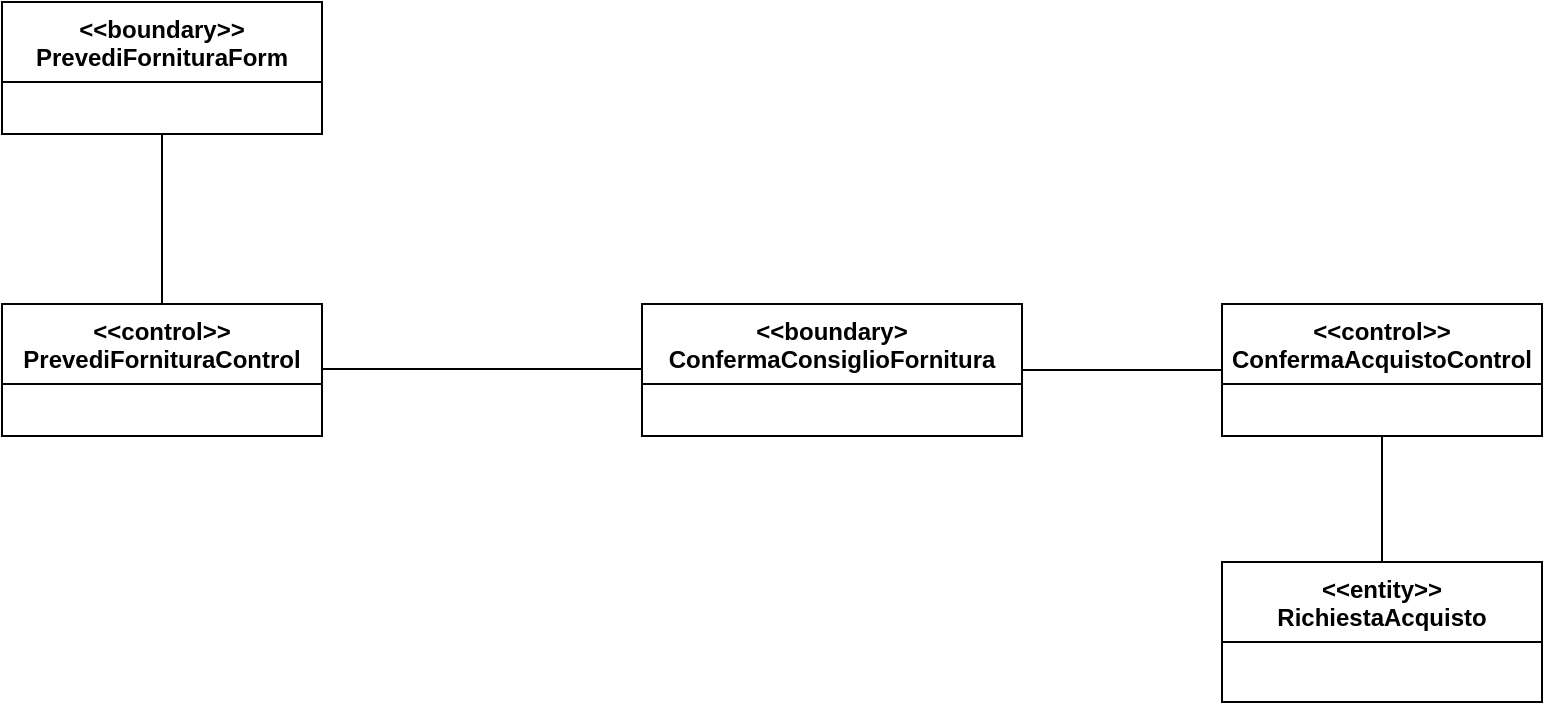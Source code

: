 <mxfile version="13.10.1" type="device"><diagram id="VEALCeUwF3XGAOeQOOFP" name="Page-1"><mxGraphModel dx="1038" dy="624" grid="1" gridSize="10" guides="1" tooltips="1" connect="1" arrows="1" fold="1" page="1" pageScale="1" pageWidth="1169" pageHeight="827" math="0" shadow="0"><root><mxCell id="0"/><mxCell id="1" parent="0"/><mxCell id="9KC7cvqpqJbSlsWIJKcX-2" value="&lt;&lt;boundary&gt;&gt;&#10;PrevediFornituraForm" style="swimlane;fontStyle=1;align=center;verticalAlign=top;childLayout=stackLayout;horizontal=1;startSize=40;horizontalStack=0;resizeParent=1;resizeParentMax=0;resizeLast=0;collapsible=1;marginBottom=0;" parent="1" vertex="1"><mxGeometry x="120" y="240" width="160" height="66" as="geometry"/></mxCell><mxCell id="9KC7cvqpqJbSlsWIJKcX-8" value="&lt;&lt;control&gt;&gt;&#10;PrevediFornituraControl" style="swimlane;fontStyle=1;align=center;verticalAlign=top;childLayout=stackLayout;horizontal=1;startSize=40;horizontalStack=0;resizeParent=1;resizeParentMax=0;resizeLast=0;collapsible=1;marginBottom=0;" parent="1" vertex="1"><mxGeometry x="120" y="391" width="160" height="66" as="geometry"/></mxCell><mxCell id="9KC7cvqpqJbSlsWIJKcX-6" value="&lt;&lt;boundary&gt;&#10;ConfermaConsiglioFornitura" style="swimlane;fontStyle=1;align=center;verticalAlign=top;childLayout=stackLayout;horizontal=1;startSize=40;horizontalStack=0;resizeParent=1;resizeParentMax=0;resizeLast=0;collapsible=1;marginBottom=0;" parent="1" vertex="1"><mxGeometry x="440" y="391" width="190" height="66" as="geometry"/></mxCell><mxCell id="9KC7cvqpqJbSlsWIJKcX-22" value="" style="endArrow=none;html=1;edgeStyle=orthogonalEdgeStyle;exitX=0.5;exitY=0;exitDx=0;exitDy=0;entryX=0.5;entryY=1;entryDx=0;entryDy=0;" parent="1" source="9KC7cvqpqJbSlsWIJKcX-8" target="9KC7cvqpqJbSlsWIJKcX-2" edge="1"><mxGeometry relative="1" as="geometry"><mxPoint x="420" y="320" as="sourcePoint"/><mxPoint x="200" y="340" as="targetPoint"/><Array as="points"/></mxGeometry></mxCell><mxCell id="9KC7cvqpqJbSlsWIJKcX-30" value="" style="endArrow=none;html=1;edgeStyle=orthogonalEdgeStyle;" parent="1" edge="1"><mxGeometry relative="1" as="geometry"><mxPoint x="280" y="423.5" as="sourcePoint"/><mxPoint x="440" y="423.5" as="targetPoint"/></mxGeometry></mxCell><mxCell id="9KC7cvqpqJbSlsWIJKcX-12" value="&lt;&lt;control&gt;&gt;&#10;ConfermaAcquistoControl" style="swimlane;fontStyle=1;align=center;verticalAlign=top;childLayout=stackLayout;horizontal=1;startSize=40;horizontalStack=0;resizeParent=1;resizeParentMax=0;resizeLast=0;collapsible=1;marginBottom=0;" parent="1" vertex="1"><mxGeometry x="730" y="391" width="160" height="66" as="geometry"/></mxCell><mxCell id="9KC7cvqpqJbSlsWIJKcX-33" value="" style="endArrow=none;html=1;edgeStyle=orthogonalEdgeStyle;exitX=1;exitY=0.5;exitDx=0;exitDy=0;" parent="1" source="9KC7cvqpqJbSlsWIJKcX-6" edge="1"><mxGeometry relative="1" as="geometry"><mxPoint x="640" y="330" as="sourcePoint"/><mxPoint x="730" y="424" as="targetPoint"/></mxGeometry></mxCell><mxCell id="XXUj1YvogWLVFnYbDlGX-1" value="&lt;&lt;entity&gt;&gt;&#10;RichiestaAcquisto" style="swimlane;fontStyle=1;align=center;verticalAlign=top;childLayout=stackLayout;horizontal=1;startSize=40;horizontalStack=0;resizeParent=1;resizeParentMax=0;resizeLast=0;collapsible=1;marginBottom=0;" parent="1" vertex="1"><mxGeometry x="730" y="520" width="160" height="70" as="geometry"/></mxCell><mxCell id="XXUj1YvogWLVFnYbDlGX-2" value="" style="endArrow=none;html=1;edgeStyle=orthogonalEdgeStyle;exitX=0.5;exitY=1;exitDx=0;exitDy=0;entryX=0.5;entryY=0;entryDx=0;entryDy=0;" parent="1" source="9KC7cvqpqJbSlsWIJKcX-12" target="XXUj1YvogWLVFnYbDlGX-1" edge="1"><mxGeometry relative="1" as="geometry"><mxPoint x="210" y="467" as="sourcePoint"/><mxPoint x="210" y="540" as="targetPoint"/><Array as="points"><mxPoint x="810" y="490"/><mxPoint x="810" y="490"/></Array></mxGeometry></mxCell></root></mxGraphModel></diagram></mxfile>